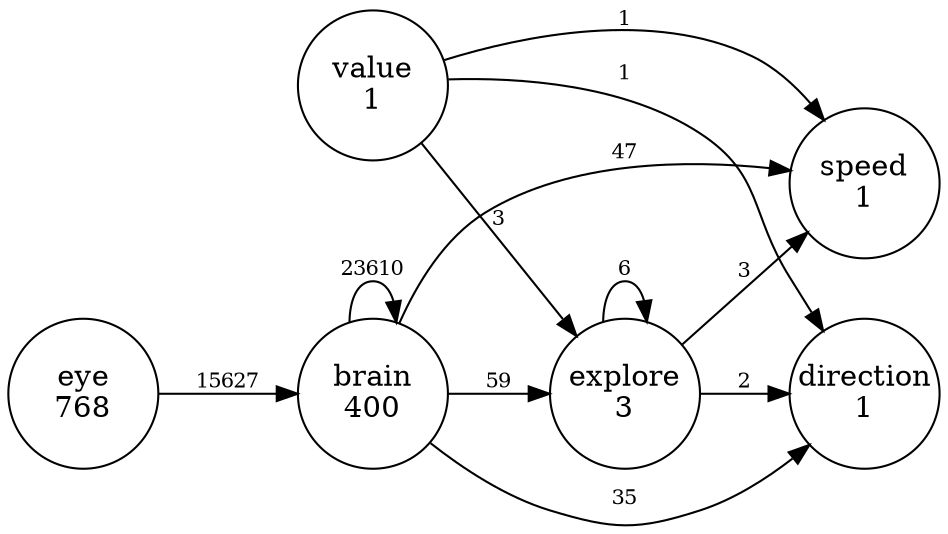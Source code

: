 digraph network {
rankdir=LR
node [fixedsize=true height=1 shape=circle]
edge [fontsize=10]
n0 [label="eye\n768"]
n1 [label="value\n1"]
n2 [label="brain\n400"]
n3 [label="speed\n1"]
n4 [label="direction\n1"]
n5 [label="explore\n3"]
n2 -> n2 [label="23610"]
n0 -> n2 [label="15627"]
n2 -> n3 [label="47"]
n1 -> n3 [label="1"]
n2 -> n4 [label="35"]
n1 -> n4 [label="1"]
n2 -> n5 [label="59"]
n1 -> n5 [label="3"]
n5 -> n5 [label="6"]
n5 -> n4 [label="2"]
n5 -> n3 [label="3"]
}
